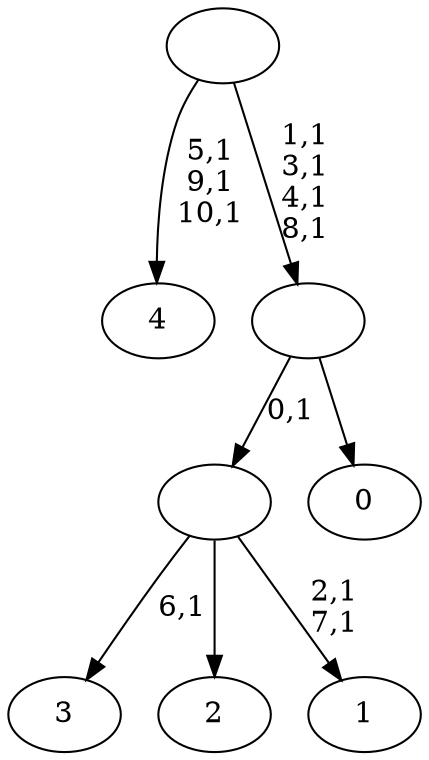 digraph T {
	16 [label="4"]
	12 [label="3"]
	10 [label="2"]
	9 [label="1"]
	6 [label=""]
	5 [label="0"]
	4 [label=""]
	0 [label=""]
	6 -> 9 [label="2,1\n7,1"]
	6 -> 12 [label="6,1"]
	6 -> 10 [label=""]
	4 -> 6 [label="0,1"]
	4 -> 5 [label=""]
	0 -> 4 [label="1,1\n3,1\n4,1\n8,1"]
	0 -> 16 [label="5,1\n9,1\n10,1"]
}
